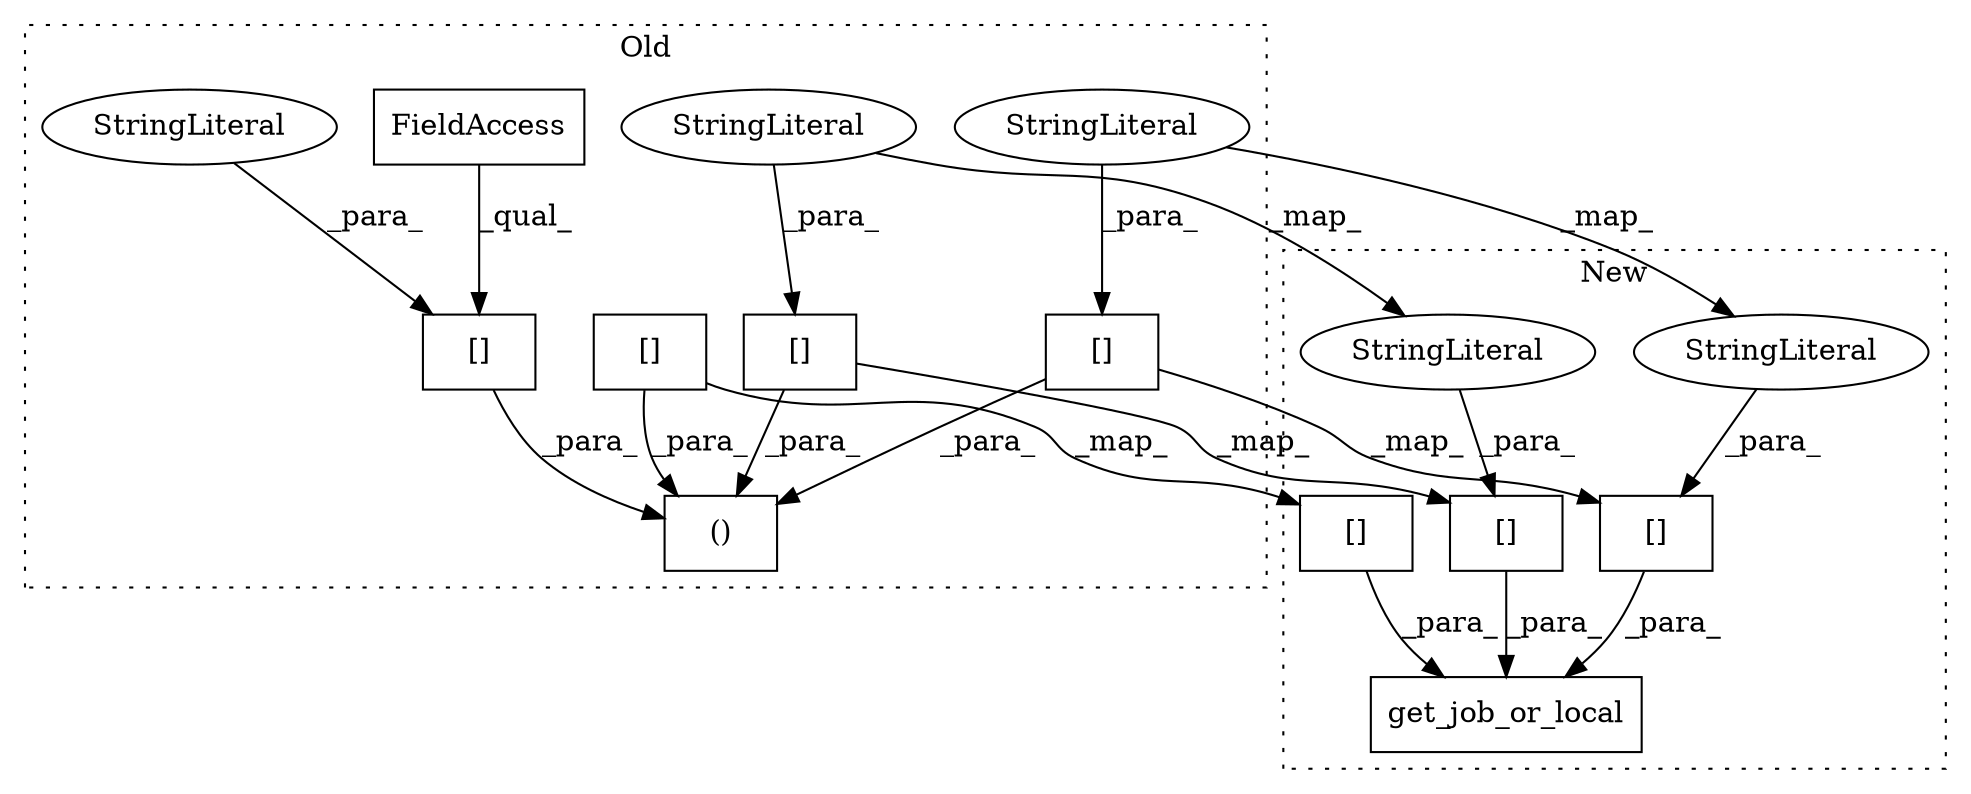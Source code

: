 digraph G {
subgraph cluster0 {
1 [label="[]" a="2" s="1866,1880" l="8,1" shape="box"];
3 [label="()" a="106" s="1866" l="112" shape="box"];
4 [label="[]" a="2" s="1894,1916" l="8,1" shape="box"];
6 [label="FieldAccess" a="22" s="1866" l="7" shape="box"];
7 [label="[]" a="2" s="1964,1977" l="8,1" shape="box"];
9 [label="StringLiteral" a="45" s="1972" l="5" shape="ellipse"];
11 [label="[]" a="2" s="1930,1950" l="8,1" shape="box"];
14 [label="StringLiteral" a="45" s="1902" l="14" shape="ellipse"];
15 [label="StringLiteral" a="45" s="1874" l="6" shape="ellipse"];
label = "Old";
style="dotted";
}
subgraph cluster1 {
2 [label="get_job_or_local" a="32" s="1865,1937" l="17,1" shape="box"];
5 [label="[]" a="2" s="1923,1936" l="8,1" shape="box"];
8 [label="[]" a="2" s="1882,1899" l="8,1" shape="box"];
10 [label="StringLiteral" a="45" s="1890" l="9" shape="ellipse"];
12 [label="[]" a="2" s="1901,1921" l="8,1" shape="box"];
13 [label="StringLiteral" a="45" s="1931" l="5" shape="ellipse"];
label = "New";
style="dotted";
}
1 -> 3 [label="_para_"];
4 -> 5 [label="_map_"];
4 -> 3 [label="_para_"];
5 -> 2 [label="_para_"];
6 -> 1 [label="_qual_"];
7 -> 3 [label="_para_"];
7 -> 8 [label="_map_"];
8 -> 2 [label="_para_"];
9 -> 7 [label="_para_"];
9 -> 10 [label="_map_"];
10 -> 8 [label="_para_"];
11 -> 3 [label="_para_"];
11 -> 12 [label="_map_"];
12 -> 2 [label="_para_"];
13 -> 5 [label="_para_"];
14 -> 13 [label="_map_"];
14 -> 4 [label="_para_"];
15 -> 1 [label="_para_"];
}